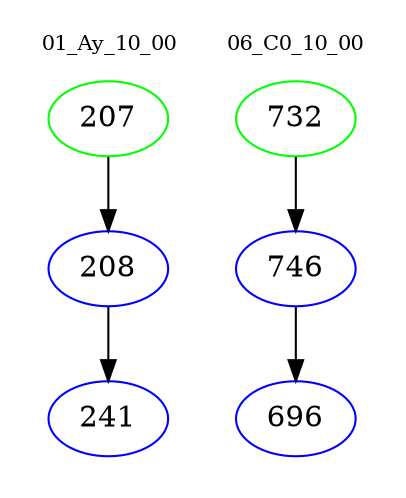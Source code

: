 digraph{
subgraph cluster_0 {
color = white
label = "01_Ay_10_00";
fontsize=10;
T0_207 [label="207", color="green"]
T0_207 -> T0_208 [color="black"]
T0_208 [label="208", color="blue"]
T0_208 -> T0_241 [color="black"]
T0_241 [label="241", color="blue"]
}
subgraph cluster_1 {
color = white
label = "06_C0_10_00";
fontsize=10;
T1_732 [label="732", color="green"]
T1_732 -> T1_746 [color="black"]
T1_746 [label="746", color="blue"]
T1_746 -> T1_696 [color="black"]
T1_696 [label="696", color="blue"]
}
}
